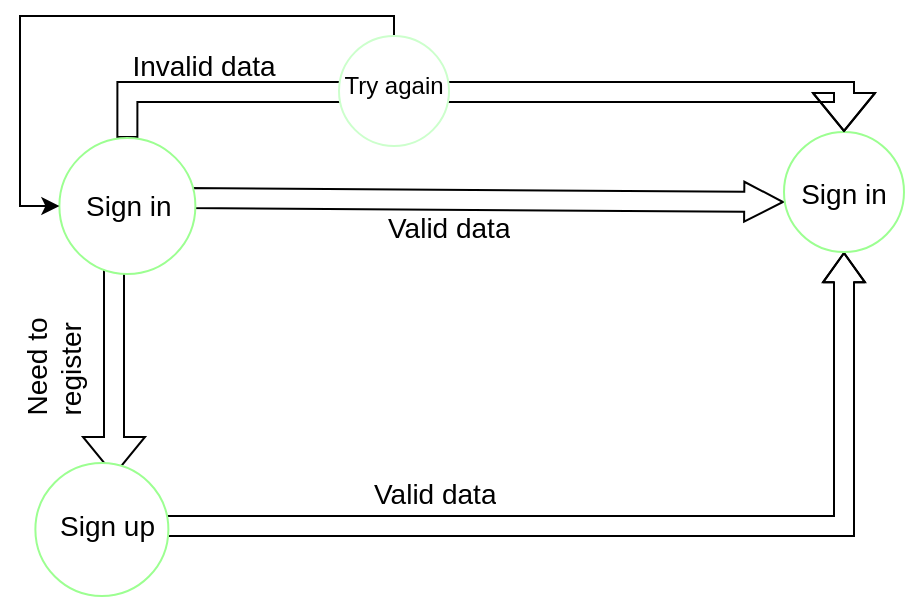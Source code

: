 <mxfile version="17.1.0" type="github">
  <diagram id="yPxyJZ8AM_hMuL3Unpa9" name="complex gitflow">
    <mxGraphModel dx="782" dy="436" grid="1" gridSize="10" guides="1" tooltips="1" connect="1" arrows="1" fold="1" page="1" pageScale="1" pageWidth="1100" pageHeight="850" math="0" shadow="0">
      <root>
        <mxCell id="0" />
        <mxCell id="1" parent="0" />
        <mxCell id="Jpg5ENDlcfB2epOClS06-18" value="" style="edgeStyle=orthogonalEdgeStyle;shape=flexArrow;rounded=0;orthogonalLoop=1;jettySize=auto;html=1;fontSize=14;" parent="1" edge="1">
          <mxGeometry relative="1" as="geometry">
            <mxPoint x="115" y="234" as="sourcePoint" />
            <mxPoint x="115" y="340" as="targetPoint" />
          </mxGeometry>
        </mxCell>
        <mxCell id="Jpg5ENDlcfB2epOClS06-9" value="&lt;span style=&quot;text-align: center&quot;&gt;&lt;font style=&quot;font-size: 14px&quot;&gt;Valid data&lt;/font&gt;&lt;br&gt;&lt;/span&gt;" style="text;html=1;strokeColor=none;fillColor=none;align=left;verticalAlign=middle;whiteSpace=wrap;overflow=hidden;fontSize=12;fontStyle=0;fontColor=#000000;" parent="1" vertex="1">
          <mxGeometry x="250" y="203" width="90" height="25" as="geometry" />
        </mxCell>
        <mxCell id="Jpg5ENDlcfB2epOClS06-15" value="" style="endArrow=classic;html=1;rounded=0;fontSize=14;shape=flexArrow;endWidth=9;endSize=6.13;" parent="1" edge="1">
          <mxGeometry width="50" height="50" relative="1" as="geometry">
            <mxPoint x="150" y="201" as="sourcePoint" />
            <mxPoint x="450" y="203" as="targetPoint" />
          </mxGeometry>
        </mxCell>
        <mxCell id="Jpg5ENDlcfB2epOClS06-19" value="&lt;span style=&quot;text-align: center&quot;&gt;&lt;span style=&quot;font-size: 14px&quot;&gt;Need to register&lt;/span&gt;&lt;br&gt;&lt;/span&gt;" style="text;html=1;strokeColor=none;fillColor=none;align=left;verticalAlign=middle;whiteSpace=wrap;overflow=hidden;fontSize=12;fontStyle=0;fontColor=#000000;rotation=-90;" parent="1" vertex="1">
          <mxGeometry x="48.25" y="250" width="71.75" height="51.5" as="geometry" />
        </mxCell>
        <mxCell id="Jpg5ENDlcfB2epOClS06-21" value="&lt;span style=&quot;color: rgba(0 , 0 , 0 , 0) ; font-family: monospace ; font-size: 0px&quot;&gt;%3CmxGraphModel%3E%3Croot%3E%3CmxCell%20id%3D%220%22%2F%3E%3CmxCell%20id%3D%221%22%20parent%3D%220%22%2F%3E%3CmxCell%20id%3D%222%22%20value%3D%22%26lt%3Bspan%20style%3D%26quot%3Btext-align%3A%20center%26quot%3B%26gt%3BFeel%20free%20to%20add%20notes%20here%20about%20the%20process%20of%20merging%20into%20the%20release%20branch.%26lt%3Bbr%26gt%3B%26lt%3B%2Fspan%26gt%3B%22%20style%3D%22text%3Bhtml%3D1%3BstrokeColor%3Dnone%3BfillColor%3Dnone%3Balign%3Dleft%3BverticalAlign%3Dmiddle%3BwhiteSpace%3Dwrap%3Boverflow%3Dhidden%3BfontSize%3D12%3BfontStyle%3D0%3BfontColor%3D%23000000%3B%22%20vertex%3D%221%22%20parent%3D%221%22%3E%3CmxGeometry%20x%3D%22243.25%22%20y%3D%22343%22%20width%3D%22163.25%22%20height%3D%2266%22%20as%3D%22geometry%22%2F%3E%3C%2FmxCell%3E%3C%2Froot%3E%3C%2FmxGraphModel%3E&lt;/span&gt;" style="text;html=1;align=center;verticalAlign=middle;resizable=0;points=[];autosize=1;strokeColor=none;fillColor=none;fontSize=14;" parent="1" vertex="1">
          <mxGeometry x="120" y="135" width="20" height="30" as="geometry" />
        </mxCell>
        <mxCell id="Jpg5ENDlcfB2epOClS06-26" value="" style="curved=1;endArrow=classic;html=1;rounded=0;fontSize=14;shape=flexArrow;entryX=0.5;entryY=1;entryDx=0;entryDy=0;endWidth=10;endSize=4.56;" parent="1" target="Jpg5ENDlcfB2epOClS06-27" edge="1">
          <mxGeometry width="50" height="50" relative="1" as="geometry">
            <mxPoint x="140" y="365" as="sourcePoint" />
            <mxPoint x="500" y="320" as="targetPoint" />
            <Array as="points">
              <mxPoint x="400" y="365" />
              <mxPoint x="480" y="365" />
            </Array>
          </mxGeometry>
        </mxCell>
        <mxCell id="Jpg5ENDlcfB2epOClS06-27" value="" style="ellipse;whiteSpace=wrap;html=1;aspect=fixed;fontSize=14;strokeColor=#9CFF91;" parent="1" vertex="1">
          <mxGeometry x="450" y="168" width="60" height="60" as="geometry" />
        </mxCell>
        <mxCell id="Jpg5ENDlcfB2epOClS06-28" value="Invalid data" style="text;html=1;strokeColor=none;fillColor=none;align=center;verticalAlign=middle;whiteSpace=wrap;rounded=0;fontSize=14;" parent="1" vertex="1">
          <mxGeometry x="120" y="120" width="80" height="30" as="geometry" />
        </mxCell>
        <mxCell id="uWUnNED6HEl2aK5fdaIb-101" value="Sign in" style="text;html=1;strokeColor=none;fillColor=none;align=center;verticalAlign=middle;whiteSpace=wrap;overflow=hidden;fontSize=14;" parent="1" vertex="1">
          <mxGeometry x="455" y="188" width="50" height="20" as="geometry" />
        </mxCell>
        <mxCell id="Jpg5ENDlcfB2epOClS06-37" style="edgeStyle=orthogonalEdgeStyle;shape=flexArrow;rounded=0;orthogonalLoop=1;jettySize=auto;html=1;exitX=0.5;exitY=0;exitDx=0;exitDy=0;fontSize=14;entryX=0.5;entryY=0;entryDx=0;entryDy=0;" parent="1" source="Jpg5ENDlcfB2epOClS06-32" target="Jpg5ENDlcfB2epOClS06-27" edge="1">
          <mxGeometry relative="1" as="geometry">
            <mxPoint x="270" y="130" as="targetPoint" />
          </mxGeometry>
        </mxCell>
        <mxCell id="Jpg5ENDlcfB2epOClS06-32" value="" style="ellipse;whiteSpace=wrap;html=1;aspect=fixed;fontSize=14;strokeColor=#9CFF91;" parent="1" vertex="1">
          <mxGeometry x="87.69" y="171" width="68" height="68" as="geometry" />
        </mxCell>
        <mxCell id="Jpg5ENDlcfB2epOClS06-22" value="&lt;span style=&quot;text-align: center&quot;&gt;&lt;font style=&quot;font-size: 14px&quot;&gt;Sign in&lt;/font&gt;&lt;br&gt;&lt;/span&gt;" style="text;html=1;strokeColor=none;fillColor=none;align=left;verticalAlign=middle;whiteSpace=wrap;overflow=hidden;fontSize=12;fontStyle=0;fontColor=#000000;" parent="1" vertex="1">
          <mxGeometry x="99.07" y="187.5" width="56.62" height="35" as="geometry" />
        </mxCell>
        <mxCell id="Jpg5ENDlcfB2epOClS06-33" value="" style="ellipse;whiteSpace=wrap;html=1;aspect=fixed;fontSize=14;strokeColor=#9CFF91;" parent="1" vertex="1">
          <mxGeometry x="75.69" y="333.5" width="66.5" height="66.5" as="geometry" />
        </mxCell>
        <mxCell id="Jpg5ENDlcfB2epOClS06-23" value="&lt;span style=&quot;text-align: center&quot;&gt;&lt;font style=&quot;font-size: 14px&quot;&gt;Sign up&lt;/font&gt;&lt;br&gt;&lt;/span&gt;" style="text;html=1;strokeColor=none;fillColor=none;align=left;verticalAlign=middle;whiteSpace=wrap;overflow=hidden;fontSize=12;fontStyle=0;fontColor=#000000;" parent="1" vertex="1">
          <mxGeometry x="85.69" y="350" width="60" height="30" as="geometry" />
        </mxCell>
        <mxCell id="Jpg5ENDlcfB2epOClS06-35" value="&lt;span style=&quot;text-align: center&quot;&gt;&lt;font style=&quot;font-size: 14px&quot;&gt;Valid data&lt;/font&gt;&lt;br&gt;&lt;/span&gt;" style="text;html=1;strokeColor=none;fillColor=none;align=left;verticalAlign=middle;whiteSpace=wrap;overflow=hidden;fontSize=12;fontStyle=0;fontColor=#000000;" parent="1" vertex="1">
          <mxGeometry x="243.25" y="336" width="90" height="25" as="geometry" />
        </mxCell>
        <mxCell id="Fn8Yw06RCaYUdq_kghm7-8" style="edgeStyle=orthogonalEdgeStyle;rounded=0;orthogonalLoop=1;jettySize=auto;html=1;entryX=0;entryY=0.5;entryDx=0;entryDy=0;" edge="1" parent="1" source="Fn8Yw06RCaYUdq_kghm7-1" target="Jpg5ENDlcfB2epOClS06-32">
          <mxGeometry relative="1" as="geometry">
            <Array as="points">
              <mxPoint x="255" y="110" />
              <mxPoint x="68" y="110" />
              <mxPoint x="68" y="205" />
            </Array>
          </mxGeometry>
        </mxCell>
        <mxCell id="Fn8Yw06RCaYUdq_kghm7-1" value="" style="ellipse;whiteSpace=wrap;html=1;aspect=fixed;strokeColor=#CCFFCC;" vertex="1" parent="1">
          <mxGeometry x="227.5" y="120" width="55" height="55" as="geometry" />
        </mxCell>
        <mxCell id="Fn8Yw06RCaYUdq_kghm7-4" value="Try again" style="text;html=1;strokeColor=none;fillColor=none;align=center;verticalAlign=middle;whiteSpace=wrap;rounded=0;" vertex="1" parent="1">
          <mxGeometry x="220" y="130" width="70" height="30" as="geometry" />
        </mxCell>
      </root>
    </mxGraphModel>
  </diagram>
</mxfile>
